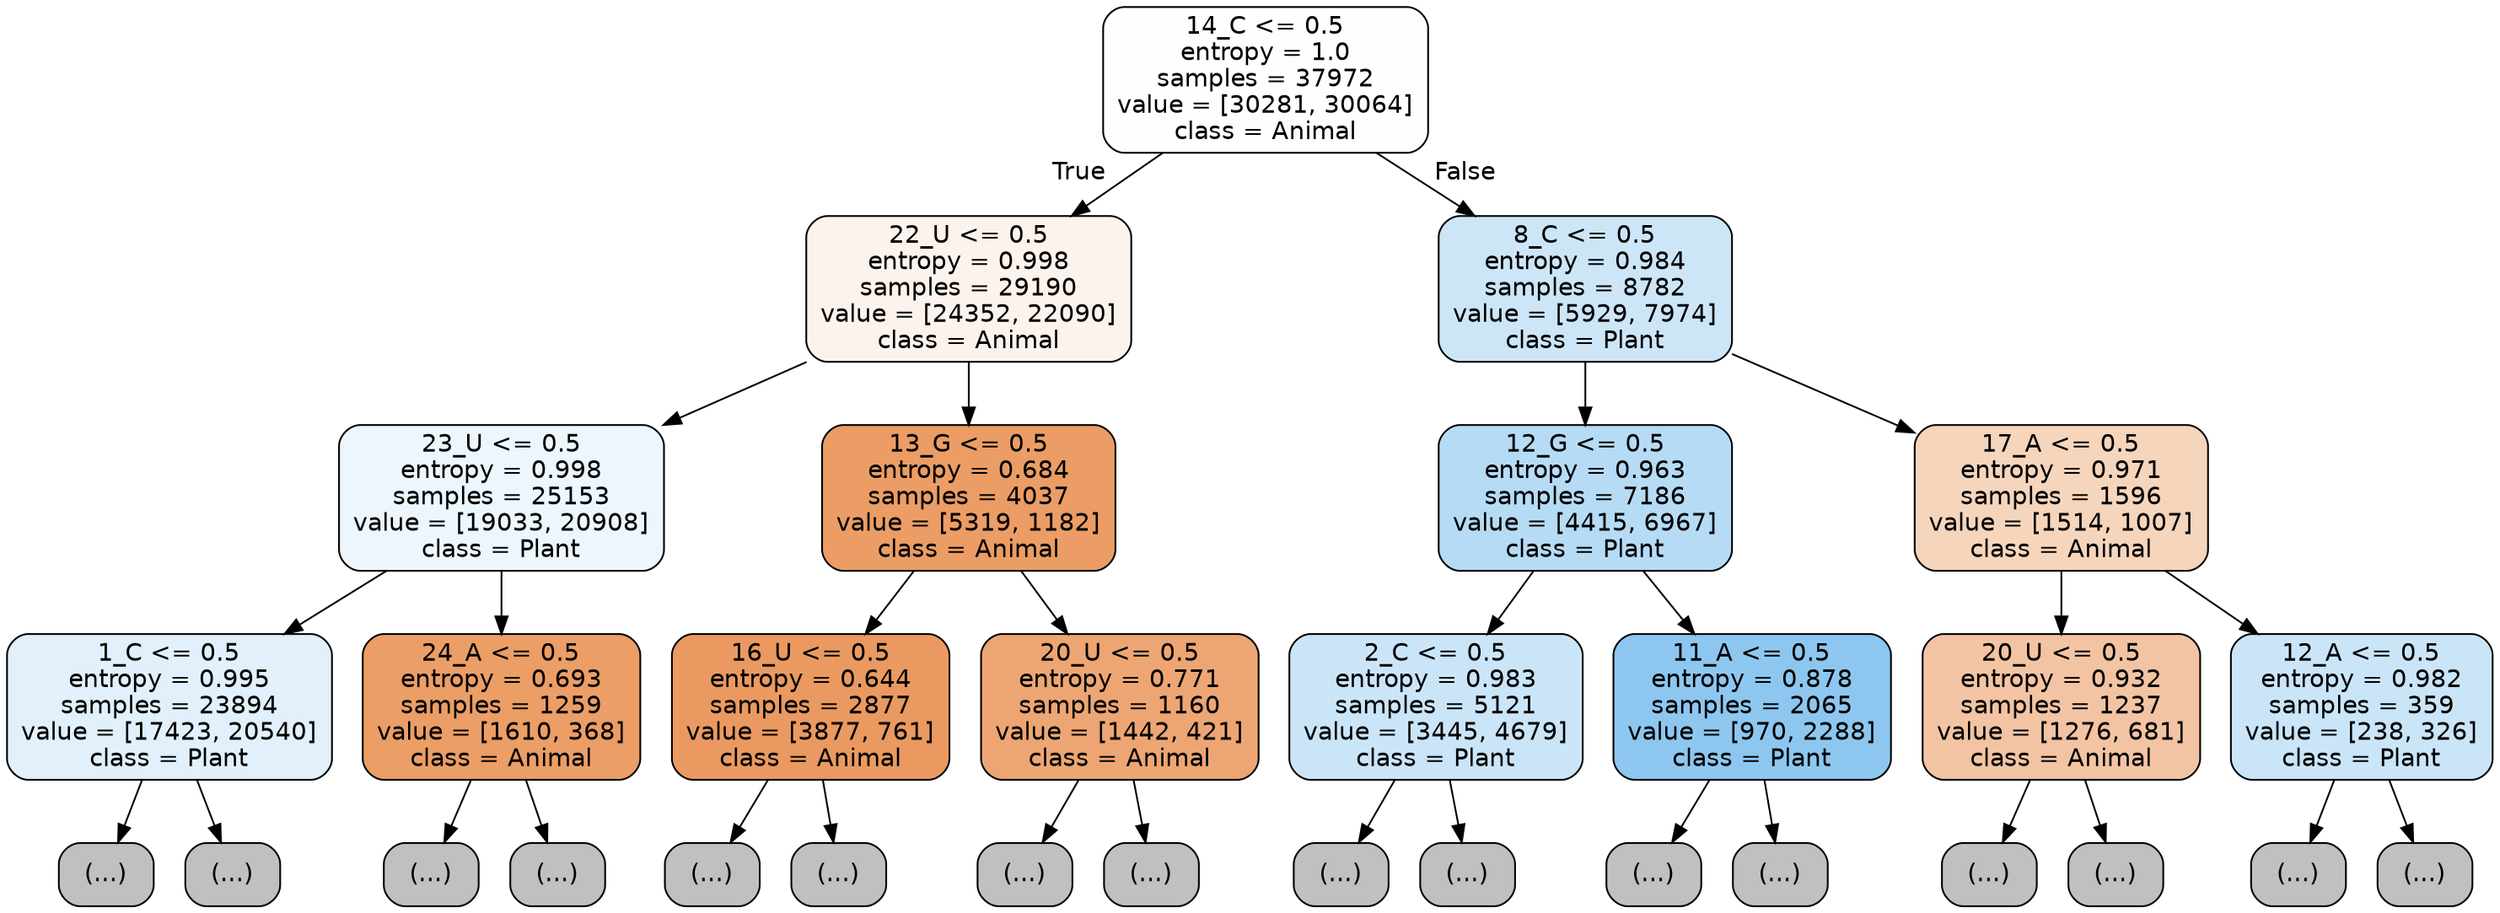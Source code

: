 digraph Tree {
node [shape=box, style="filled, rounded", color="black", fontname="helvetica"] ;
edge [fontname="helvetica"] ;
0 [label="14_C <= 0.5\nentropy = 1.0\nsamples = 37972\nvalue = [30281, 30064]\nclass = Animal", fillcolor="#fffefe"] ;
1 [label="22_U <= 0.5\nentropy = 0.998\nsamples = 29190\nvalue = [24352, 22090]\nclass = Animal", fillcolor="#fdf3ed"] ;
0 -> 1 [labeldistance=2.5, labelangle=45, headlabel="True"] ;
2 [label="23_U <= 0.5\nentropy = 0.998\nsamples = 25153\nvalue = [19033, 20908]\nclass = Plant", fillcolor="#edf6fd"] ;
1 -> 2 ;
3 [label="1_C <= 0.5\nentropy = 0.995\nsamples = 23894\nvalue = [17423, 20540]\nclass = Plant", fillcolor="#e1f0fb"] ;
2 -> 3 ;
4 [label="(...)", fillcolor="#C0C0C0"] ;
3 -> 4 ;
8965 [label="(...)", fillcolor="#C0C0C0"] ;
3 -> 8965 ;
11064 [label="24_A <= 0.5\nentropy = 0.693\nsamples = 1259\nvalue = [1610, 368]\nclass = Animal", fillcolor="#eb9e66"] ;
2 -> 11064 ;
11065 [label="(...)", fillcolor="#C0C0C0"] ;
11064 -> 11065 ;
11510 [label="(...)", fillcolor="#C0C0C0"] ;
11064 -> 11510 ;
11567 [label="13_G <= 0.5\nentropy = 0.684\nsamples = 4037\nvalue = [5319, 1182]\nclass = Animal", fillcolor="#eb9d65"] ;
1 -> 11567 ;
11568 [label="16_U <= 0.5\nentropy = 0.644\nsamples = 2877\nvalue = [3877, 761]\nclass = Animal", fillcolor="#ea9a60"] ;
11567 -> 11568 ;
11569 [label="(...)", fillcolor="#C0C0C0"] ;
11568 -> 11569 ;
12326 [label="(...)", fillcolor="#C0C0C0"] ;
11568 -> 12326 ;
12659 [label="20_U <= 0.5\nentropy = 0.771\nsamples = 1160\nvalue = [1442, 421]\nclass = Animal", fillcolor="#eda673"] ;
11567 -> 12659 ;
12660 [label="(...)", fillcolor="#C0C0C0"] ;
12659 -> 12660 ;
12991 [label="(...)", fillcolor="#C0C0C0"] ;
12659 -> 12991 ;
13112 [label="8_C <= 0.5\nentropy = 0.984\nsamples = 8782\nvalue = [5929, 7974]\nclass = Plant", fillcolor="#cce6f8"] ;
0 -> 13112 [labeldistance=2.5, labelangle=-45, headlabel="False"] ;
13113 [label="12_G <= 0.5\nentropy = 0.963\nsamples = 7186\nvalue = [4415, 6967]\nclass = Plant", fillcolor="#b6dbf5"] ;
13112 -> 13113 ;
13114 [label="2_C <= 0.5\nentropy = 0.983\nsamples = 5121\nvalue = [3445, 4679]\nclass = Plant", fillcolor="#cbe5f8"] ;
13113 -> 13114 ;
13115 [label="(...)", fillcolor="#C0C0C0"] ;
13114 -> 13115 ;
14672 [label="(...)", fillcolor="#C0C0C0"] ;
13114 -> 14672 ;
15143 [label="11_A <= 0.5\nentropy = 0.878\nsamples = 2065\nvalue = [970, 2288]\nclass = Plant", fillcolor="#8dc7f0"] ;
13113 -> 15143 ;
15144 [label="(...)", fillcolor="#C0C0C0"] ;
15143 -> 15144 ;
15641 [label="(...)", fillcolor="#C0C0C0"] ;
15143 -> 15641 ;
15802 [label="17_A <= 0.5\nentropy = 0.971\nsamples = 1596\nvalue = [1514, 1007]\nclass = Animal", fillcolor="#f6d5bd"] ;
13112 -> 15802 ;
15803 [label="20_U <= 0.5\nentropy = 0.932\nsamples = 1237\nvalue = [1276, 681]\nclass = Animal", fillcolor="#f3c4a3"] ;
15802 -> 15803 ;
15804 [label="(...)", fillcolor="#C0C0C0"] ;
15803 -> 15804 ;
16339 [label="(...)", fillcolor="#C0C0C0"] ;
15803 -> 16339 ;
16494 [label="12_A <= 0.5\nentropy = 0.982\nsamples = 359\nvalue = [238, 326]\nclass = Plant", fillcolor="#cae5f8"] ;
15802 -> 16494 ;
16495 [label="(...)", fillcolor="#C0C0C0"] ;
16494 -> 16495 ;
16650 [label="(...)", fillcolor="#C0C0C0"] ;
16494 -> 16650 ;
}